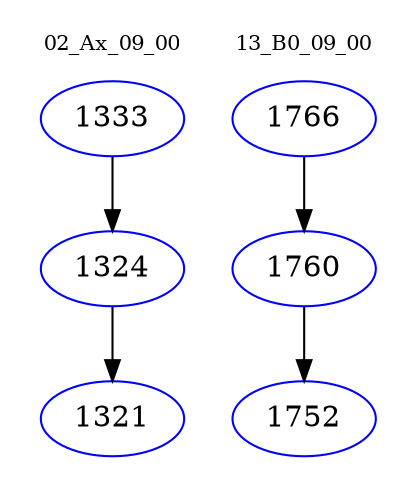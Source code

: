 digraph{
subgraph cluster_0 {
color = white
label = "02_Ax_09_00";
fontsize=10;
T0_1333 [label="1333", color="blue"]
T0_1333 -> T0_1324 [color="black"]
T0_1324 [label="1324", color="blue"]
T0_1324 -> T0_1321 [color="black"]
T0_1321 [label="1321", color="blue"]
}
subgraph cluster_1 {
color = white
label = "13_B0_09_00";
fontsize=10;
T1_1766 [label="1766", color="blue"]
T1_1766 -> T1_1760 [color="black"]
T1_1760 [label="1760", color="blue"]
T1_1760 -> T1_1752 [color="black"]
T1_1752 [label="1752", color="blue"]
}
}
